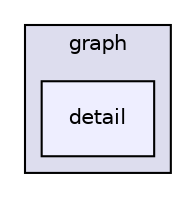 digraph "/home/tbeier/src/nifty/include/nifty/graph/detail" {
  compound=true
  node [ fontsize="10", fontname="Helvetica"];
  edge [ labelfontsize="10", labelfontname="Helvetica"];
  subgraph clusterdir_97733e685c53c2f7d0cfad6459fbedee {
    graph [ bgcolor="#ddddee", pencolor="black", label="graph" fontname="Helvetica", fontsize="10", URL="dir_97733e685c53c2f7d0cfad6459fbedee.html"]
  dir_0ff708a516c1684c06ebca80fca79378 [shape=box, label="detail", style="filled", fillcolor="#eeeeff", pencolor="black", URL="dir_0ff708a516c1684c06ebca80fca79378.html"];
  }
}
